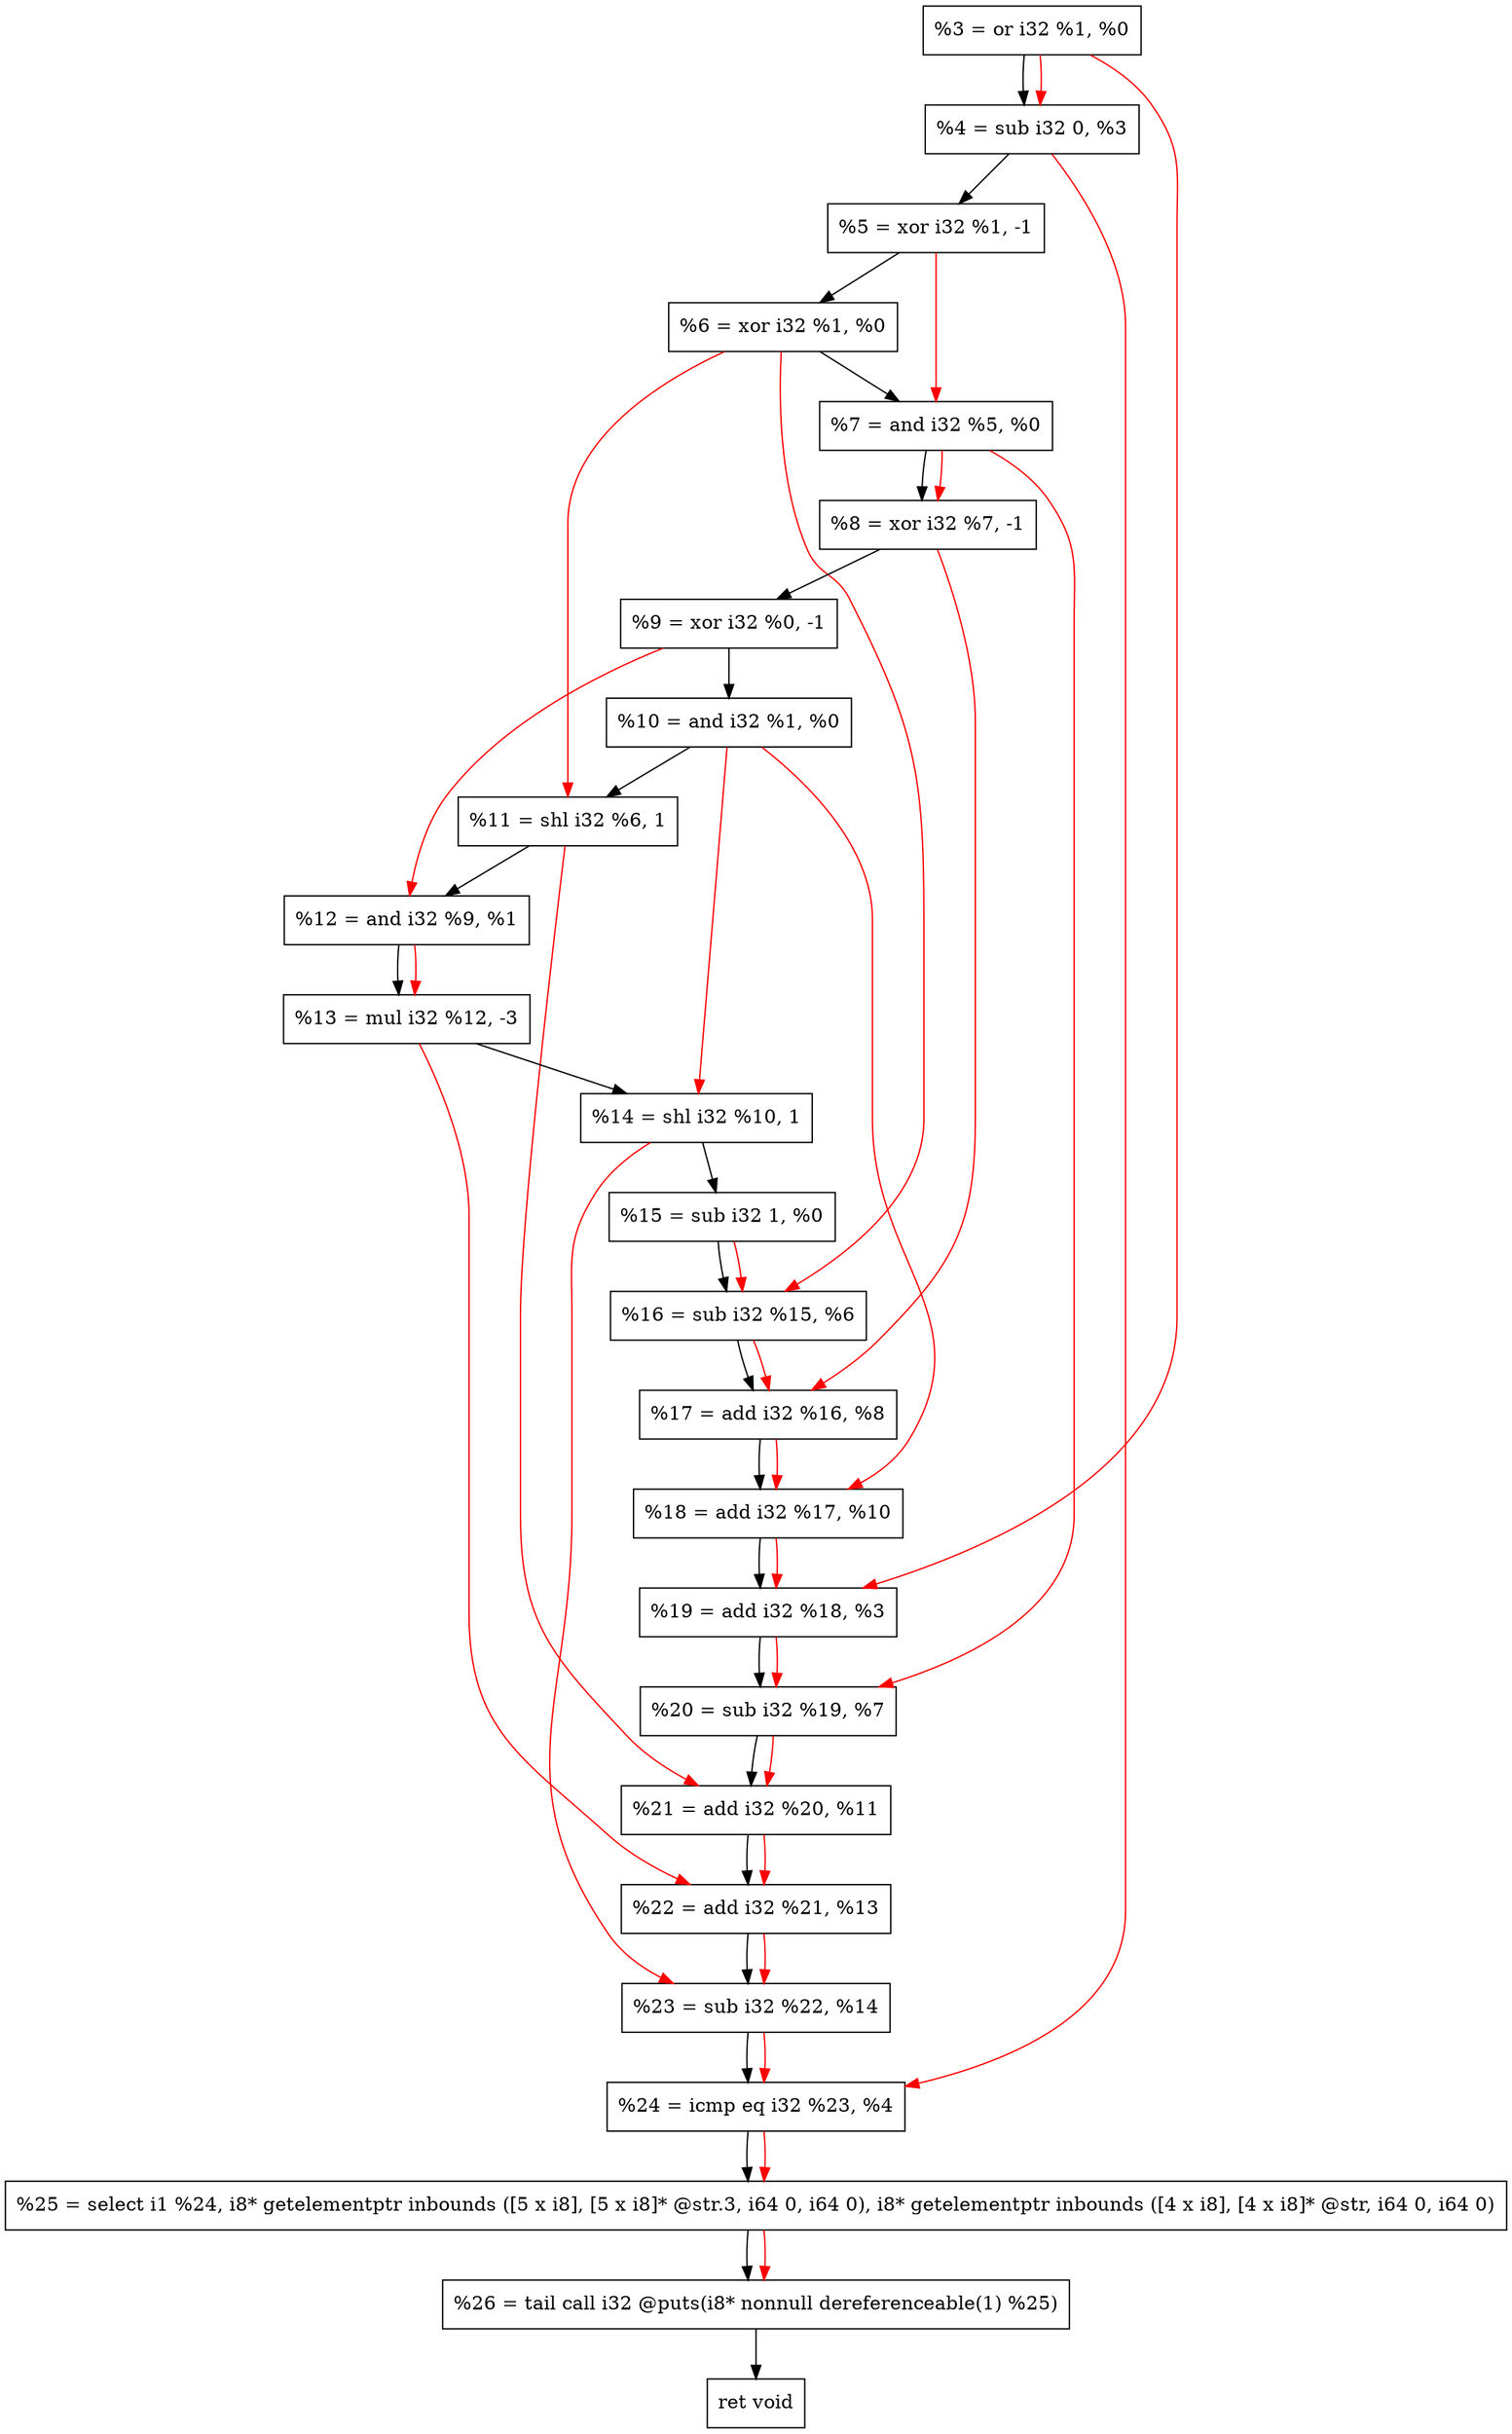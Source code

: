 digraph "DFG for'crackme' function" {
	Node0x20444e0[shape=record, label="  %3 = or i32 %1, %0"];
	Node0x2044b90[shape=record, label="  %4 = sub i32 0, %3"];
	Node0x2044c50[shape=record, label="  %5 = xor i32 %1, -1"];
	Node0x2044cc0[shape=record, label="  %6 = xor i32 %1, %0"];
	Node0x2044d30[shape=record, label="  %7 = and i32 %5, %0"];
	Node0x2044da0[shape=record, label="  %8 = xor i32 %7, -1"];
	Node0x2044e10[shape=record, label="  %9 = xor i32 %0, -1"];
	Node0x2044e80[shape=record, label="  %10 = and i32 %1, %0"];
	Node0x2044f20[shape=record, label="  %11 = shl i32 %6, 1"];
	Node0x2044f90[shape=record, label="  %12 = and i32 %9, %1"];
	Node0x2045030[shape=record, label="  %13 = mul i32 %12, -3"];
	Node0x20450a0[shape=record, label="  %14 = shl i32 %10, 1"];
	Node0x2045110[shape=record, label="  %15 = sub i32 1, %0"];
	Node0x2045180[shape=record, label="  %16 = sub i32 %15, %6"];
	Node0x20451f0[shape=record, label="  %17 = add i32 %16, %8"];
	Node0x2045260[shape=record, label="  %18 = add i32 %17, %10"];
	Node0x20452d0[shape=record, label="  %19 = add i32 %18, %3"];
	Node0x2045340[shape=record, label="  %20 = sub i32 %19, %7"];
	Node0x20453b0[shape=record, label="  %21 = add i32 %20, %11"];
	Node0x2045420[shape=record, label="  %22 = add i32 %21, %13"];
	Node0x2045490[shape=record, label="  %23 = sub i32 %22, %14"];
	Node0x2045500[shape=record, label="  %24 = icmp eq i32 %23, %4"];
	Node0x1fe5268[shape=record, label="  %25 = select i1 %24, i8* getelementptr inbounds ([5 x i8], [5 x i8]* @str.3, i64 0, i64 0), i8* getelementptr inbounds ([4 x i8], [4 x i8]* @str, i64 0, i64 0)"];
	Node0x20459a0[shape=record, label="  %26 = tail call i32 @puts(i8* nonnull dereferenceable(1) %25)"];
	Node0x20459f0[shape=record, label="  ret void"];
	Node0x20444e0 -> Node0x2044b90;
	Node0x2044b90 -> Node0x2044c50;
	Node0x2044c50 -> Node0x2044cc0;
	Node0x2044cc0 -> Node0x2044d30;
	Node0x2044d30 -> Node0x2044da0;
	Node0x2044da0 -> Node0x2044e10;
	Node0x2044e10 -> Node0x2044e80;
	Node0x2044e80 -> Node0x2044f20;
	Node0x2044f20 -> Node0x2044f90;
	Node0x2044f90 -> Node0x2045030;
	Node0x2045030 -> Node0x20450a0;
	Node0x20450a0 -> Node0x2045110;
	Node0x2045110 -> Node0x2045180;
	Node0x2045180 -> Node0x20451f0;
	Node0x20451f0 -> Node0x2045260;
	Node0x2045260 -> Node0x20452d0;
	Node0x20452d0 -> Node0x2045340;
	Node0x2045340 -> Node0x20453b0;
	Node0x20453b0 -> Node0x2045420;
	Node0x2045420 -> Node0x2045490;
	Node0x2045490 -> Node0x2045500;
	Node0x2045500 -> Node0x1fe5268;
	Node0x1fe5268 -> Node0x20459a0;
	Node0x20459a0 -> Node0x20459f0;
edge [color=red]
	Node0x20444e0 -> Node0x2044b90;
	Node0x2044c50 -> Node0x2044d30;
	Node0x2044d30 -> Node0x2044da0;
	Node0x2044cc0 -> Node0x2044f20;
	Node0x2044e10 -> Node0x2044f90;
	Node0x2044f90 -> Node0x2045030;
	Node0x2044e80 -> Node0x20450a0;
	Node0x2045110 -> Node0x2045180;
	Node0x2044cc0 -> Node0x2045180;
	Node0x2045180 -> Node0x20451f0;
	Node0x2044da0 -> Node0x20451f0;
	Node0x20451f0 -> Node0x2045260;
	Node0x2044e80 -> Node0x2045260;
	Node0x2045260 -> Node0x20452d0;
	Node0x20444e0 -> Node0x20452d0;
	Node0x20452d0 -> Node0x2045340;
	Node0x2044d30 -> Node0x2045340;
	Node0x2045340 -> Node0x20453b0;
	Node0x2044f20 -> Node0x20453b0;
	Node0x20453b0 -> Node0x2045420;
	Node0x2045030 -> Node0x2045420;
	Node0x2045420 -> Node0x2045490;
	Node0x20450a0 -> Node0x2045490;
	Node0x2045490 -> Node0x2045500;
	Node0x2044b90 -> Node0x2045500;
	Node0x2045500 -> Node0x1fe5268;
	Node0x1fe5268 -> Node0x20459a0;
}
